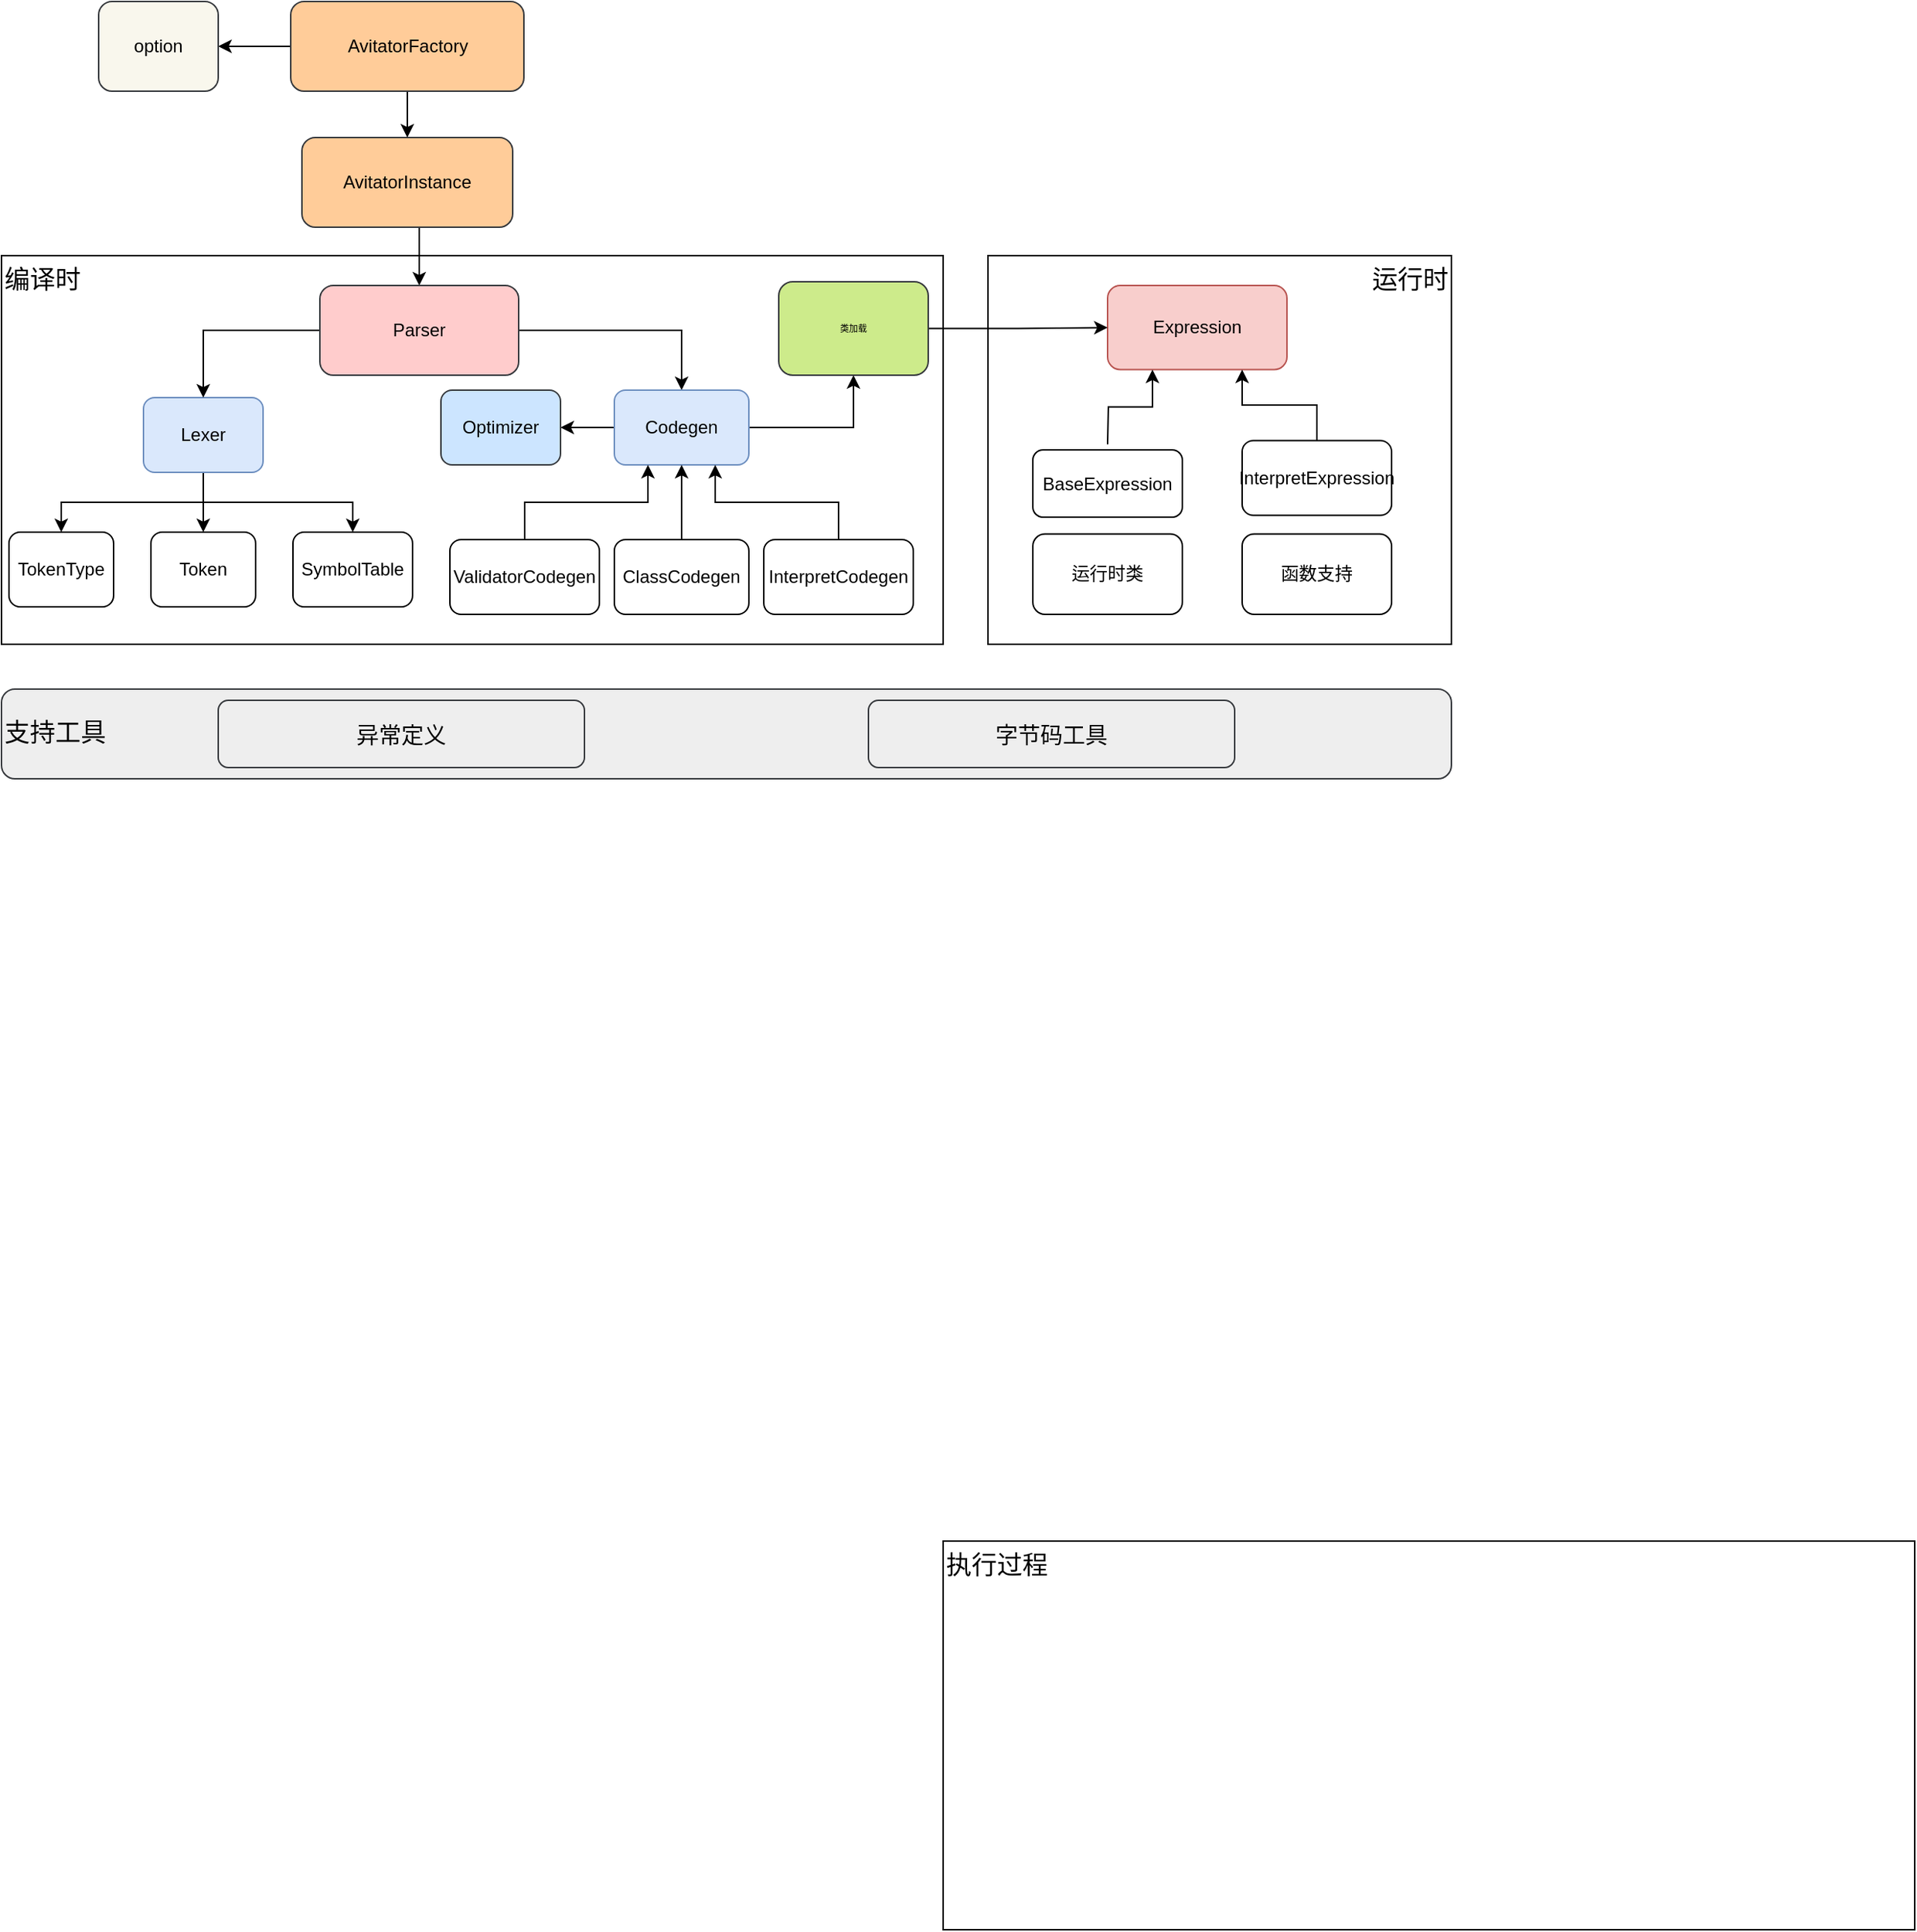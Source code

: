 <mxfile version="18.1.3" type="github" pages="2">
  <diagram id="DLoVvribL-V9UopOUuG_" name="第 1 页">
    <mxGraphModel dx="1362" dy="593" grid="0" gridSize="10" guides="1" tooltips="1" connect="1" arrows="1" fold="1" page="0" pageScale="1" pageWidth="827" pageHeight="1169" math="0" shadow="0">
      <root>
        <mxCell id="0" />
        <mxCell id="1" parent="0" />
        <mxCell id="MLwZ0RpZ98RDHFDDcyUX-30" value="运行时" style="rounded=0;whiteSpace=wrap;html=1;fontSize=17;align=right;verticalAlign=top;" vertex="1" parent="1">
          <mxGeometry x="740" y="210" width="310" height="260" as="geometry" />
        </mxCell>
        <mxCell id="MLwZ0RpZ98RDHFDDcyUX-11" value="编译时" style="rounded=0;whiteSpace=wrap;html=1;align=left;verticalAlign=top;fontSize=17;" vertex="1" parent="1">
          <mxGeometry x="80" y="210" width="630" height="260" as="geometry" />
        </mxCell>
        <mxCell id="Kol5dVrW6MV9rahQ3V4l-14" style="edgeStyle=orthogonalEdgeStyle;rounded=0;orthogonalLoop=1;jettySize=auto;html=1;exitX=0.5;exitY=1;exitDx=0;exitDy=0;entryX=0.5;entryY=0;entryDx=0;entryDy=0;" parent="1" source="Kol5dVrW6MV9rahQ3V4l-1" target="Kol5dVrW6MV9rahQ3V4l-7" edge="1">
          <mxGeometry relative="1" as="geometry" />
        </mxCell>
        <mxCell id="Kol5dVrW6MV9rahQ3V4l-1" value="AvitatorInstance" style="rounded=1;whiteSpace=wrap;html=1;fillColor=#ffcc99;strokeColor=#36393d;" parent="1" vertex="1">
          <mxGeometry x="281" y="131" width="141" height="60" as="geometry" />
        </mxCell>
        <mxCell id="Kol5dVrW6MV9rahQ3V4l-5" style="edgeStyle=orthogonalEdgeStyle;rounded=0;orthogonalLoop=1;jettySize=auto;html=1;exitX=0.5;exitY=1;exitDx=0;exitDy=0;" parent="1" source="Kol5dVrW6MV9rahQ3V4l-2" target="Kol5dVrW6MV9rahQ3V4l-1" edge="1">
          <mxGeometry relative="1" as="geometry" />
        </mxCell>
        <mxCell id="MLwZ0RpZ98RDHFDDcyUX-7" style="edgeStyle=orthogonalEdgeStyle;rounded=0;orthogonalLoop=1;jettySize=auto;html=1;exitX=0;exitY=0.5;exitDx=0;exitDy=0;" edge="1" parent="1" source="Kol5dVrW6MV9rahQ3V4l-2" target="Kol5dVrW6MV9rahQ3V4l-3">
          <mxGeometry relative="1" as="geometry" />
        </mxCell>
        <mxCell id="Kol5dVrW6MV9rahQ3V4l-2" value="AvitatorFactory" style="rounded=1;whiteSpace=wrap;html=1;fillColor=#ffcc99;strokeColor=#36393d;" parent="1" vertex="1">
          <mxGeometry x="273.5" y="40" width="156" height="60" as="geometry" />
        </mxCell>
        <mxCell id="Kol5dVrW6MV9rahQ3V4l-3" value="option" style="rounded=1;whiteSpace=wrap;html=1;fillColor=#f9f7ed;strokeColor=#36393d;" parent="1" vertex="1">
          <mxGeometry x="145" y="40" width="80" height="60" as="geometry" />
        </mxCell>
        <mxCell id="MLwZ0RpZ98RDHFDDcyUX-13" style="edgeStyle=orthogonalEdgeStyle;rounded=0;orthogonalLoop=1;jettySize=auto;html=1;exitX=0.5;exitY=1;exitDx=0;exitDy=0;fontSize=17;" edge="1" parent="1" source="Kol5dVrW6MV9rahQ3V4l-6" target="Kol5dVrW6MV9rahQ3V4l-19">
          <mxGeometry relative="1" as="geometry" />
        </mxCell>
        <mxCell id="MLwZ0RpZ98RDHFDDcyUX-14" style="edgeStyle=orthogonalEdgeStyle;rounded=0;orthogonalLoop=1;jettySize=auto;html=1;exitX=0.5;exitY=1;exitDx=0;exitDy=0;fontSize=17;" edge="1" parent="1" source="Kol5dVrW6MV9rahQ3V4l-6" target="Kol5dVrW6MV9rahQ3V4l-18">
          <mxGeometry relative="1" as="geometry" />
        </mxCell>
        <mxCell id="MLwZ0RpZ98RDHFDDcyUX-15" style="edgeStyle=orthogonalEdgeStyle;rounded=0;orthogonalLoop=1;jettySize=auto;html=1;exitX=0.5;exitY=1;exitDx=0;exitDy=0;fontSize=17;" edge="1" parent="1" source="Kol5dVrW6MV9rahQ3V4l-6" target="Kol5dVrW6MV9rahQ3V4l-21">
          <mxGeometry relative="1" as="geometry" />
        </mxCell>
        <mxCell id="Kol5dVrW6MV9rahQ3V4l-6" value="Lexer" style="rounded=1;whiteSpace=wrap;html=1;fillColor=#dae8fc;strokeColor=#6c8ebf;" parent="1" vertex="1">
          <mxGeometry x="175" y="305" width="80" height="50" as="geometry" />
        </mxCell>
        <mxCell id="Kol5dVrW6MV9rahQ3V4l-13" style="edgeStyle=orthogonalEdgeStyle;rounded=0;orthogonalLoop=1;jettySize=auto;html=1;exitX=0;exitY=0.5;exitDx=0;exitDy=0;entryX=0.5;entryY=0;entryDx=0;entryDy=0;" parent="1" source="Kol5dVrW6MV9rahQ3V4l-7" target="Kol5dVrW6MV9rahQ3V4l-6" edge="1">
          <mxGeometry relative="1" as="geometry" />
        </mxCell>
        <mxCell id="Kol5dVrW6MV9rahQ3V4l-15" style="edgeStyle=orthogonalEdgeStyle;rounded=0;orthogonalLoop=1;jettySize=auto;html=1;exitX=1;exitY=0.5;exitDx=0;exitDy=0;entryX=0.5;entryY=0;entryDx=0;entryDy=0;" parent="1" source="Kol5dVrW6MV9rahQ3V4l-7" target="Kol5dVrW6MV9rahQ3V4l-8" edge="1">
          <mxGeometry relative="1" as="geometry" />
        </mxCell>
        <mxCell id="Kol5dVrW6MV9rahQ3V4l-7" value="Parser" style="rounded=1;whiteSpace=wrap;html=1;fillColor=#ffcccc;strokeColor=#36393d;" parent="1" vertex="1">
          <mxGeometry x="293" y="230" width="133" height="60" as="geometry" />
        </mxCell>
        <mxCell id="MLwZ0RpZ98RDHFDDcyUX-23" style="edgeStyle=orthogonalEdgeStyle;rounded=0;orthogonalLoop=1;jettySize=auto;html=1;exitX=0;exitY=0.5;exitDx=0;exitDy=0;entryX=1;entryY=0.5;entryDx=0;entryDy=0;fontSize=17;" edge="1" parent="1" source="Kol5dVrW6MV9rahQ3V4l-8" target="Kol5dVrW6MV9rahQ3V4l-20">
          <mxGeometry relative="1" as="geometry" />
        </mxCell>
        <mxCell id="MLwZ0RpZ98RDHFDDcyUX-26" style="edgeStyle=orthogonalEdgeStyle;rounded=0;orthogonalLoop=1;jettySize=auto;html=1;exitX=1;exitY=0.5;exitDx=0;exitDy=0;entryX=0.5;entryY=1;entryDx=0;entryDy=0;fontSize=6;" edge="1" parent="1" source="Kol5dVrW6MV9rahQ3V4l-8" target="MLwZ0RpZ98RDHFDDcyUX-25">
          <mxGeometry relative="1" as="geometry" />
        </mxCell>
        <mxCell id="Kol5dVrW6MV9rahQ3V4l-8" value="Codegen" style="rounded=1;whiteSpace=wrap;html=1;fillColor=#dae8fc;strokeColor=#6c8ebf;" parent="1" vertex="1">
          <mxGeometry x="490" y="300" width="90" height="50" as="geometry" />
        </mxCell>
        <mxCell id="Kol5dVrW6MV9rahQ3V4l-16" style="edgeStyle=orthogonalEdgeStyle;rounded=0;orthogonalLoop=1;jettySize=auto;html=1;exitX=0.5;exitY=0;exitDx=0;exitDy=0;entryX=0.25;entryY=1;entryDx=0;entryDy=0;" parent="1" source="Kol5dVrW6MV9rahQ3V4l-9" target="Kol5dVrW6MV9rahQ3V4l-8" edge="1">
          <mxGeometry relative="1" as="geometry" />
        </mxCell>
        <mxCell id="Kol5dVrW6MV9rahQ3V4l-9" value="ValidatorCodegen" style="rounded=1;whiteSpace=wrap;html=1;" parent="1" vertex="1">
          <mxGeometry x="380" y="400" width="100" height="50" as="geometry" />
        </mxCell>
        <mxCell id="Kol5dVrW6MV9rahQ3V4l-17" style="edgeStyle=orthogonalEdgeStyle;rounded=0;orthogonalLoop=1;jettySize=auto;html=1;exitX=0.5;exitY=0;exitDx=0;exitDy=0;entryX=0.75;entryY=1;entryDx=0;entryDy=0;" parent="1" source="Kol5dVrW6MV9rahQ3V4l-10" target="Kol5dVrW6MV9rahQ3V4l-8" edge="1">
          <mxGeometry relative="1" as="geometry" />
        </mxCell>
        <mxCell id="Kol5dVrW6MV9rahQ3V4l-10" value="InterpretCodegen" style="rounded=1;whiteSpace=wrap;html=1;" parent="1" vertex="1">
          <mxGeometry x="590" y="400" width="100" height="50" as="geometry" />
        </mxCell>
        <mxCell id="Kol5dVrW6MV9rahQ3V4l-18" value="Token" style="rounded=1;whiteSpace=wrap;html=1;" parent="1" vertex="1">
          <mxGeometry x="180" y="395" width="70" height="50" as="geometry" />
        </mxCell>
        <mxCell id="Kol5dVrW6MV9rahQ3V4l-19" value="TokenType" style="rounded=1;whiteSpace=wrap;html=1;" parent="1" vertex="1">
          <mxGeometry x="85" y="395" width="70" height="50" as="geometry" />
        </mxCell>
        <mxCell id="Kol5dVrW6MV9rahQ3V4l-20" value="Optimizer" style="rounded=1;whiteSpace=wrap;html=1;fillColor=#cce5ff;strokeColor=#36393d;" parent="1" vertex="1">
          <mxGeometry x="374" y="300" width="80" height="50" as="geometry" />
        </mxCell>
        <mxCell id="Kol5dVrW6MV9rahQ3V4l-21" value="SymbolTable" style="rounded=1;whiteSpace=wrap;html=1;" parent="1" vertex="1">
          <mxGeometry x="275" y="395" width="80" height="50" as="geometry" />
        </mxCell>
        <mxCell id="Kol5dVrW6MV9rahQ3V4l-22" value="Expression" style="rounded=1;whiteSpace=wrap;html=1;fillColor=#f8cecc;strokeColor=#b85450;" parent="1" vertex="1">
          <mxGeometry x="820" y="230" width="120" height="56.25" as="geometry" />
        </mxCell>
        <mxCell id="MLwZ0RpZ98RDHFDDcyUX-19" style="edgeStyle=orthogonalEdgeStyle;rounded=0;orthogonalLoop=1;jettySize=auto;html=1;exitX=0.5;exitY=0;exitDx=0;exitDy=0;entryX=0.75;entryY=1;entryDx=0;entryDy=0;fontSize=17;" edge="1" parent="1" source="Kol5dVrW6MV9rahQ3V4l-23" target="Kol5dVrW6MV9rahQ3V4l-22">
          <mxGeometry relative="1" as="geometry" />
        </mxCell>
        <mxCell id="Kol5dVrW6MV9rahQ3V4l-23" value="InterpretExpression" style="rounded=1;whiteSpace=wrap;html=1;" parent="1" vertex="1">
          <mxGeometry x="910" y="333.75" width="100" height="50" as="geometry" />
        </mxCell>
        <mxCell id="MLwZ0RpZ98RDHFDDcyUX-17" style="edgeStyle=orthogonalEdgeStyle;rounded=0;orthogonalLoop=1;jettySize=auto;html=1;exitX=0.5;exitY=0;exitDx=0;exitDy=0;entryX=0.25;entryY=1;entryDx=0;entryDy=0;fontSize=17;" edge="1" parent="1" target="Kol5dVrW6MV9rahQ3V4l-22">
          <mxGeometry relative="1" as="geometry">
            <mxPoint x="820" y="336.25" as="sourcePoint" />
          </mxGeometry>
        </mxCell>
        <mxCell id="Kol5dVrW6MV9rahQ3V4l-24" value="BaseExpression" style="rounded=1;whiteSpace=wrap;html=1;" parent="1" vertex="1">
          <mxGeometry x="770" y="340" width="100" height="45" as="geometry" />
        </mxCell>
        <mxCell id="MLwZ0RpZ98RDHFDDcyUX-5" value="函数支持" style="rounded=1;whiteSpace=wrap;html=1;" vertex="1" parent="1">
          <mxGeometry x="910" y="396.25" width="100" height="53.75" as="geometry" />
        </mxCell>
        <mxCell id="MLwZ0RpZ98RDHFDDcyUX-16" style="edgeStyle=orthogonalEdgeStyle;rounded=0;orthogonalLoop=1;jettySize=auto;html=1;exitX=0.5;exitY=0;exitDx=0;exitDy=0;entryX=0.5;entryY=1;entryDx=0;entryDy=0;fontSize=17;" edge="1" parent="1" source="MLwZ0RpZ98RDHFDDcyUX-6" target="Kol5dVrW6MV9rahQ3V4l-8">
          <mxGeometry relative="1" as="geometry" />
        </mxCell>
        <mxCell id="MLwZ0RpZ98RDHFDDcyUX-6" value="ClassCodegen" style="rounded=1;whiteSpace=wrap;html=1;" vertex="1" parent="1">
          <mxGeometry x="490" y="400" width="90" height="50" as="geometry" />
        </mxCell>
        <mxCell id="MLwZ0RpZ98RDHFDDcyUX-21" value="执行过程" style="rounded=0;whiteSpace=wrap;html=1;align=left;verticalAlign=top;fontSize=17;" vertex="1" parent="1">
          <mxGeometry x="710" y="1070" width="650" height="260" as="geometry" />
        </mxCell>
        <mxCell id="MLwZ0RpZ98RDHFDDcyUX-22" style="edgeStyle=orthogonalEdgeStyle;rounded=0;orthogonalLoop=1;jettySize=auto;html=1;exitX=0.5;exitY=1;exitDx=0;exitDy=0;fontSize=17;" edge="1" parent="1">
          <mxGeometry relative="1" as="geometry">
            <mxPoint x="820" y="381.25" as="sourcePoint" />
            <mxPoint x="820" y="381.25" as="targetPoint" />
          </mxGeometry>
        </mxCell>
        <mxCell id="MLwZ0RpZ98RDHFDDcyUX-24" value="运行时类" style="rounded=1;whiteSpace=wrap;html=1;" vertex="1" parent="1">
          <mxGeometry x="770" y="396.25" width="100" height="53.75" as="geometry" />
        </mxCell>
        <mxCell id="MLwZ0RpZ98RDHFDDcyUX-27" style="edgeStyle=orthogonalEdgeStyle;rounded=0;orthogonalLoop=1;jettySize=auto;html=1;exitX=1;exitY=0.5;exitDx=0;exitDy=0;entryX=0;entryY=0.5;entryDx=0;entryDy=0;fontSize=6;" edge="1" parent="1" source="MLwZ0RpZ98RDHFDDcyUX-25" target="Kol5dVrW6MV9rahQ3V4l-22">
          <mxGeometry relative="1" as="geometry" />
        </mxCell>
        <mxCell id="MLwZ0RpZ98RDHFDDcyUX-25" value="类加载" style="rounded=1;whiteSpace=wrap;html=1;fontSize=6;fillColor=#cdeb8b;strokeColor=#36393d;" vertex="1" parent="1">
          <mxGeometry x="600" y="227.5" width="100" height="62.5" as="geometry" />
        </mxCell>
        <mxCell id="MLwZ0RpZ98RDHFDDcyUX-31" value="支持工具" style="rounded=1;whiteSpace=wrap;html=1;fontSize=17;align=left;fillColor=#eeeeee;strokeColor=#36393d;" vertex="1" parent="1">
          <mxGeometry x="80" y="500" width="970" height="60" as="geometry" />
        </mxCell>
        <mxCell id="MLwZ0RpZ98RDHFDDcyUX-32" value="异常定义" style="rounded=1;whiteSpace=wrap;html=1;fontSize=15;fillColor=#eeeeee;strokeColor=#36393d;" vertex="1" parent="1">
          <mxGeometry x="225" y="507.5" width="245" height="45" as="geometry" />
        </mxCell>
        <mxCell id="MLwZ0RpZ98RDHFDDcyUX-33" value="字节码工具" style="rounded=1;whiteSpace=wrap;html=1;fontSize=15;fillColor=#eeeeee;strokeColor=#36393d;" vertex="1" parent="1">
          <mxGeometry x="660" y="507.5" width="245" height="45" as="geometry" />
        </mxCell>
      </root>
    </mxGraphModel>
  </diagram>
  <diagram id="obBSusF30AwI1l4P6Pnf" name="第 2 页">
    <mxGraphModel dx="1338" dy="504" grid="0" gridSize="10" guides="1" tooltips="1" connect="1" arrows="1" fold="1" page="0" pageScale="1" pageWidth="827" pageHeight="1169" math="0" shadow="0">
      <root>
        <mxCell id="0" />
        <mxCell id="1" parent="0" />
        <mxCell id="2U0N1GjreCXvLIhuh9yy-4" style="edgeStyle=orthogonalEdgeStyle;rounded=0;orthogonalLoop=1;jettySize=auto;html=1;exitX=1;exitY=0.5;exitDx=0;exitDy=0;entryX=0;entryY=0.5;entryDx=0;entryDy=0;fontSize=15;" edge="1" parent="1" source="2U0N1GjreCXvLIhuh9yy-1" target="2U0N1GjreCXvLIhuh9yy-2">
          <mxGeometry relative="1" as="geometry" />
        </mxCell>
        <mxCell id="2U0N1GjreCXvLIhuh9yy-1" value="Java文件" style="rounded=1;whiteSpace=wrap;html=1;fontSize=15;fillColor=#60a917;fontColor=#ffffff;strokeColor=#2D7600;" vertex="1" parent="1">
          <mxGeometry x="-318" y="211" width="120" height="60" as="geometry" />
        </mxCell>
        <mxCell id="2U0N1GjreCXvLIhuh9yy-5" style="edgeStyle=orthogonalEdgeStyle;rounded=0;orthogonalLoop=1;jettySize=auto;html=1;exitX=1;exitY=0.5;exitDx=0;exitDy=0;fontSize=15;" edge="1" parent="1" source="2U0N1GjreCXvLIhuh9yy-2" target="2U0N1GjreCXvLIhuh9yy-3">
          <mxGeometry relative="1" as="geometry" />
        </mxCell>
        <mxCell id="2U0N1GjreCXvLIhuh9yy-2" value="Class文件" style="rounded=1;whiteSpace=wrap;html=1;fontSize=15;fillColor=#d80073;fontColor=#ffffff;strokeColor=#A50040;" vertex="1" parent="1">
          <mxGeometry x="5" y="211" width="120" height="60" as="geometry" />
        </mxCell>
        <mxCell id="2U0N1GjreCXvLIhuh9yy-3" value="机器代码" style="rounded=1;whiteSpace=wrap;html=1;fontSize=15;fillColor=#1ba1e2;fontColor=#ffffff;strokeColor=#006EAF;" vertex="1" parent="1">
          <mxGeometry x="305" y="211" width="120" height="60" as="geometry" />
        </mxCell>
        <mxCell id="2U0N1GjreCXvLIhuh9yy-6" value="javac/eclipsej" style="text;html=1;strokeColor=none;fillColor=none;align=center;verticalAlign=middle;whiteSpace=wrap;rounded=0;fontSize=15;fontColor=#FF3333;" vertex="1" parent="1">
          <mxGeometry x="-133" y="204" width="60" height="30" as="geometry" />
        </mxCell>
        <mxCell id="2U0N1GjreCXvLIhuh9yy-7" value="jvm （解释/编译）" style="text;html=1;strokeColor=none;fillColor=none;align=center;verticalAlign=middle;whiteSpace=wrap;rounded=0;fontSize=15;fontColor=#FF9999;" vertex="1" parent="1">
          <mxGeometry x="144" y="206" width="143" height="30" as="geometry" />
        </mxCell>
        <mxCell id="2U0N1GjreCXvLIhuh9yy-10" value="&lt;span style=&quot;color: rgb(0, 0, 0);&quot;&gt;java spec&lt;/span&gt;" style="shape=note;whiteSpace=wrap;html=1;backgroundOutline=1;darkOpacity=0.05;fontSize=15;fillColor=#ffff88;strokeColor=#36393d;" vertex="1" parent="1">
          <mxGeometry x="-292" y="99" width="80" height="83" as="geometry" />
        </mxCell>
        <mxCell id="2U0N1GjreCXvLIhuh9yy-12" value="jvm spec" style="shape=note;whiteSpace=wrap;html=1;backgroundOutline=1;darkOpacity=0.05;fontSize=15;fillColor=#ffff88;strokeColor=#36393d;" vertex="1" parent="1">
          <mxGeometry x="20" y="93" width="80" height="87" as="geometry" />
        </mxCell>
      </root>
    </mxGraphModel>
  </diagram>
</mxfile>
